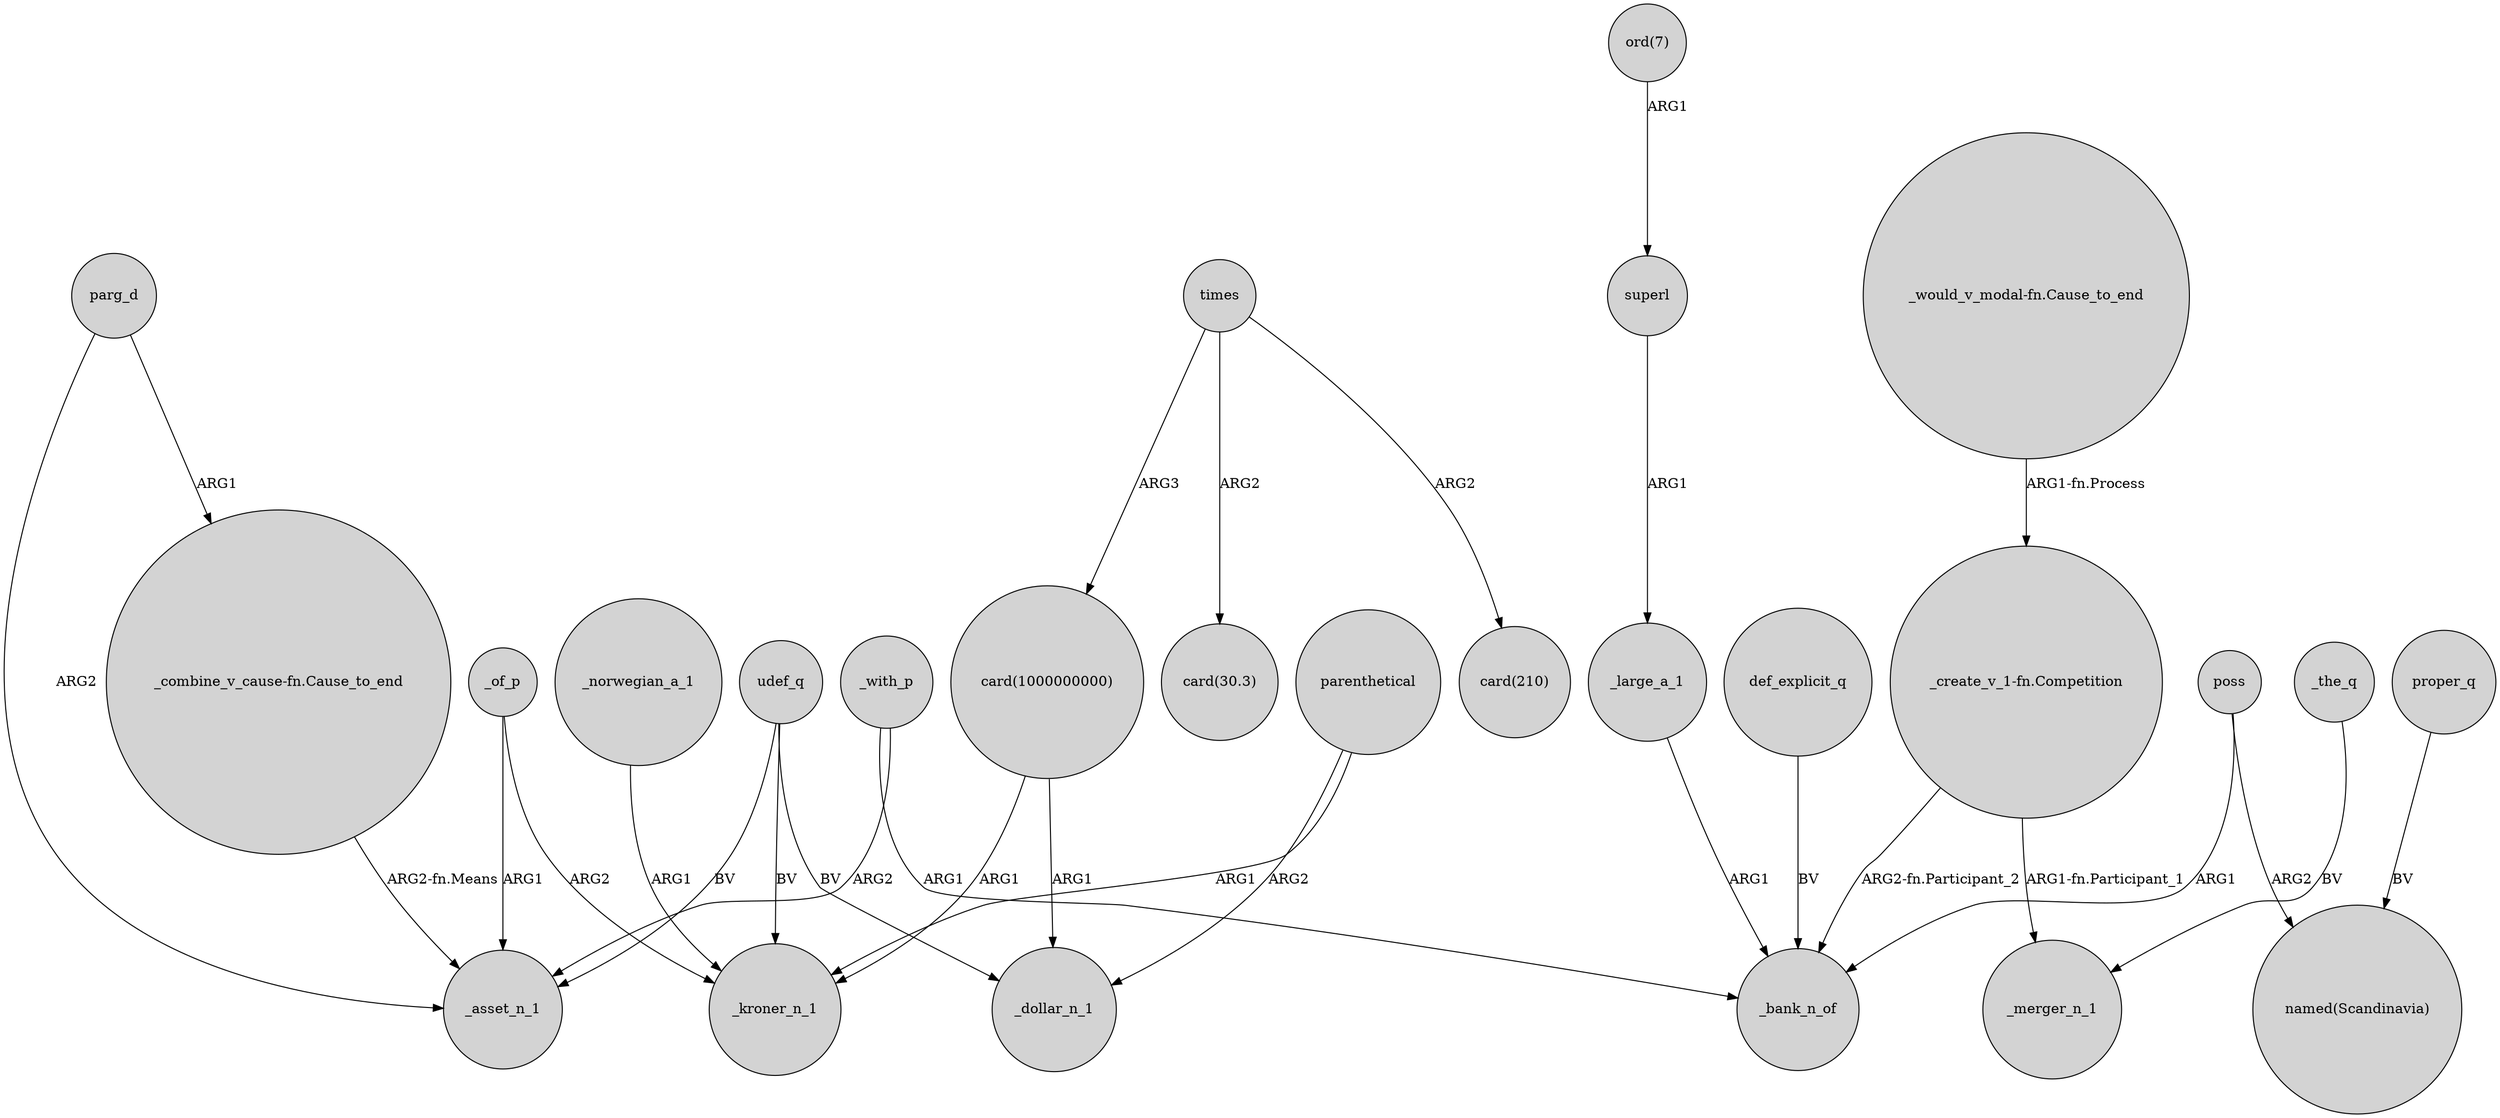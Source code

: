 digraph {
	node [shape=circle style=filled]
	"card(1000000000)" -> _dollar_n_1 [label=ARG1]
	parg_d -> "_combine_v_cause-fn.Cause_to_end" [label=ARG1]
	parg_d -> _asset_n_1 [label=ARG2]
	_large_a_1 -> _bank_n_of [label=ARG1]
	times -> "card(210)" [label=ARG2]
	_the_q -> _merger_n_1 [label=BV]
	def_explicit_q -> _bank_n_of [label=BV]
	_of_p -> _asset_n_1 [label=ARG1]
	"_create_v_1-fn.Competition" -> _bank_n_of [label="ARG2-fn.Participant_2"]
	"ord(7)" -> superl [label=ARG1]
	"_combine_v_cause-fn.Cause_to_end" -> _asset_n_1 [label="ARG2-fn.Means"]
	_of_p -> _kroner_n_1 [label=ARG2]
	times -> "card(1000000000)" [label=ARG3]
	udef_q -> _asset_n_1 [label=BV]
	_norwegian_a_1 -> _kroner_n_1 [label=ARG1]
	_with_p -> _asset_n_1 [label=ARG2]
	"_would_v_modal-fn.Cause_to_end" -> "_create_v_1-fn.Competition" [label="ARG1-fn.Process"]
	_with_p -> _bank_n_of [label=ARG1]
	poss -> _bank_n_of [label=ARG1]
	poss -> "named(Scandinavia)" [label=ARG2]
	"card(1000000000)" -> _kroner_n_1 [label=ARG1]
	udef_q -> _dollar_n_1 [label=BV]
	udef_q -> _kroner_n_1 [label=BV]
	parenthetical -> _dollar_n_1 [label=ARG2]
	"_create_v_1-fn.Competition" -> _merger_n_1 [label="ARG1-fn.Participant_1"]
	superl -> _large_a_1 [label=ARG1]
	times -> "card(30.3)" [label=ARG2]
	proper_q -> "named(Scandinavia)" [label=BV]
	parenthetical -> _kroner_n_1 [label=ARG1]
}
